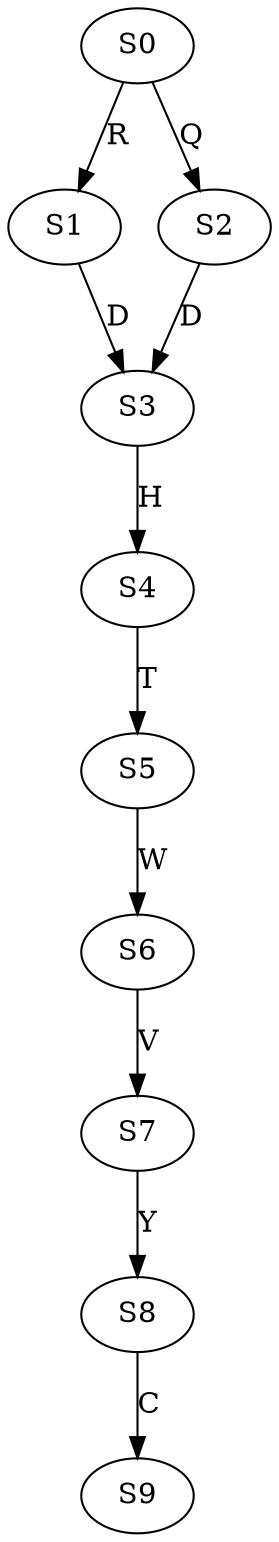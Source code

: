 strict digraph  {
	S0 -> S1 [ label = R ];
	S0 -> S2 [ label = Q ];
	S1 -> S3 [ label = D ];
	S2 -> S3 [ label = D ];
	S3 -> S4 [ label = H ];
	S4 -> S5 [ label = T ];
	S5 -> S6 [ label = W ];
	S6 -> S7 [ label = V ];
	S7 -> S8 [ label = Y ];
	S8 -> S9 [ label = C ];
}
